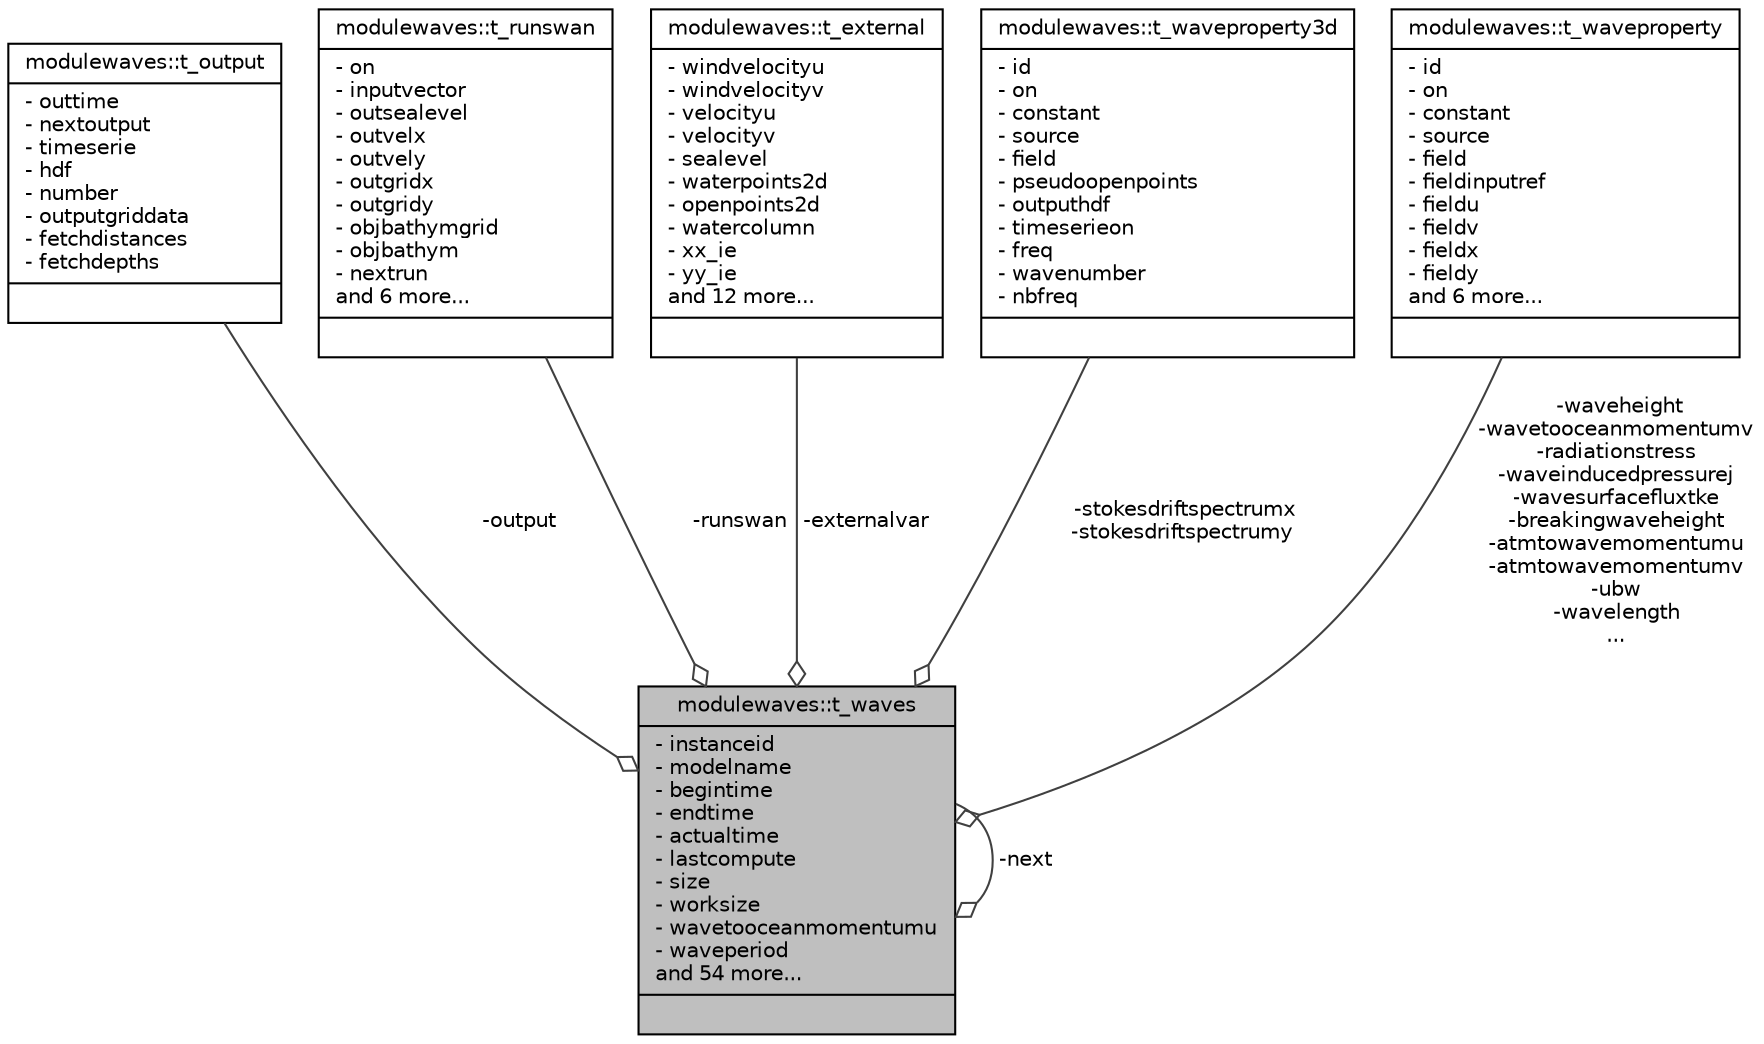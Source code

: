 digraph "modulewaves::t_waves"
{
 // LATEX_PDF_SIZE
  edge [fontname="Helvetica",fontsize="10",labelfontname="Helvetica",labelfontsize="10"];
  node [fontname="Helvetica",fontsize="10",shape=record];
  Node1 [label="{modulewaves::t_waves\n|- instanceid\l- modelname\l- begintime\l- endtime\l- actualtime\l- lastcompute\l- size\l- worksize\l- wavetooceanmomentumu\l- waveperiod\land 54 more...\l|}",height=0.2,width=0.4,color="black", fillcolor="grey75", style="filled", fontcolor="black",tooltip=" "];
  Node2 -> Node1 [color="grey25",fontsize="10",style="solid",label=" -output" ,arrowhead="odiamond",fontname="Helvetica"];
  Node2 [label="{modulewaves::t_output\n|- outtime\l- nextoutput\l- timeserie\l- hdf\l- number\l- outputgriddata\l- fetchdistances\l- fetchdepths\l|}",height=0.2,width=0.4,color="black", fillcolor="white", style="filled",URL="$structmodulewaves_1_1t__output.html",tooltip=" "];
  Node3 -> Node1 [color="grey25",fontsize="10",style="solid",label=" -runswan" ,arrowhead="odiamond",fontname="Helvetica"];
  Node3 [label="{modulewaves::t_runswan\n|- on\l- inputvector\l- outsealevel\l- outvelx\l- outvely\l- outgridx\l- outgridy\l- objbathymgrid\l- objbathym\l- nextrun\land 6 more...\l|}",height=0.2,width=0.4,color="black", fillcolor="white", style="filled",URL="$structmodulewaves_1_1t__runswan.html",tooltip=" "];
  Node4 -> Node1 [color="grey25",fontsize="10",style="solid",label=" -externalvar" ,arrowhead="odiamond",fontname="Helvetica"];
  Node4 [label="{modulewaves::t_external\n|- windvelocityu\l- windvelocityv\l- velocityu\l- velocityv\l- sealevel\l- waterpoints2d\l- openpoints2d\l- watercolumn\l- xx_ie\l- yy_ie\land 12 more...\l|}",height=0.2,width=0.4,color="black", fillcolor="white", style="filled",URL="$structmodulewaves_1_1t__external.html",tooltip=" "];
  Node1 -> Node1 [color="grey25",fontsize="10",style="solid",label=" -next" ,arrowhead="odiamond",fontname="Helvetica"];
  Node5 -> Node1 [color="grey25",fontsize="10",style="solid",label=" -stokesdriftspectrumx\n-stokesdriftspectrumy" ,arrowhead="odiamond",fontname="Helvetica"];
  Node5 [label="{modulewaves::t_waveproperty3d\n|- id\l- on\l- constant\l- source\l- field\l- pseudoopenpoints\l- outputhdf\l- timeserieon\l- freq\l- wavenumber\l- nbfreq\l|}",height=0.2,width=0.4,color="black", fillcolor="white", style="filled",URL="$structmodulewaves_1_1t__waveproperty3d.html",tooltip=" "];
  Node6 -> Node1 [color="grey25",fontsize="10",style="solid",label=" -waveheight\n-wavetooceanmomentumv\n-radiationstress\n-waveinducedpressurej\n-wavesurfacefluxtke\n-breakingwaveheight\n-atmtowavemomentumu\n-atmtowavemomentumv\n-ubw\n-wavelength\n..." ,arrowhead="odiamond",fontname="Helvetica"];
  Node6 [label="{modulewaves::t_waveproperty\n|- id\l- on\l- constant\l- source\l- field\l- fieldinputref\l- fieldu\l- fieldv\l- fieldx\l- fieldy\land 6 more...\l|}",height=0.2,width=0.4,color="black", fillcolor="white", style="filled",URL="$structmodulewaves_1_1t__waveproperty.html",tooltip=" "];
}
